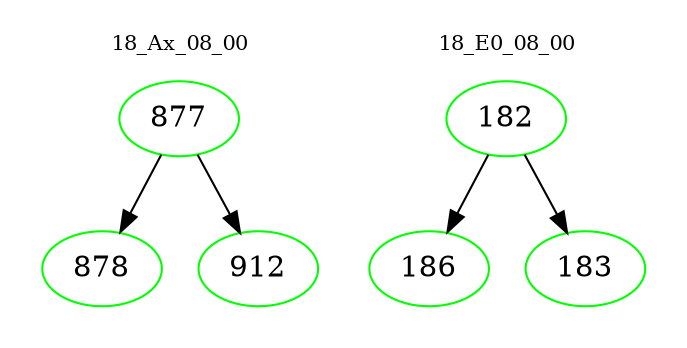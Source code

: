 digraph{
subgraph cluster_0 {
color = white
label = "18_Ax_08_00";
fontsize=10;
T0_877 [label="877", color="green"]
T0_877 -> T0_878 [color="black"]
T0_878 [label="878", color="green"]
T0_877 -> T0_912 [color="black"]
T0_912 [label="912", color="green"]
}
subgraph cluster_1 {
color = white
label = "18_E0_08_00";
fontsize=10;
T1_182 [label="182", color="green"]
T1_182 -> T1_186 [color="black"]
T1_186 [label="186", color="green"]
T1_182 -> T1_183 [color="black"]
T1_183 [label="183", color="green"]
}
}
